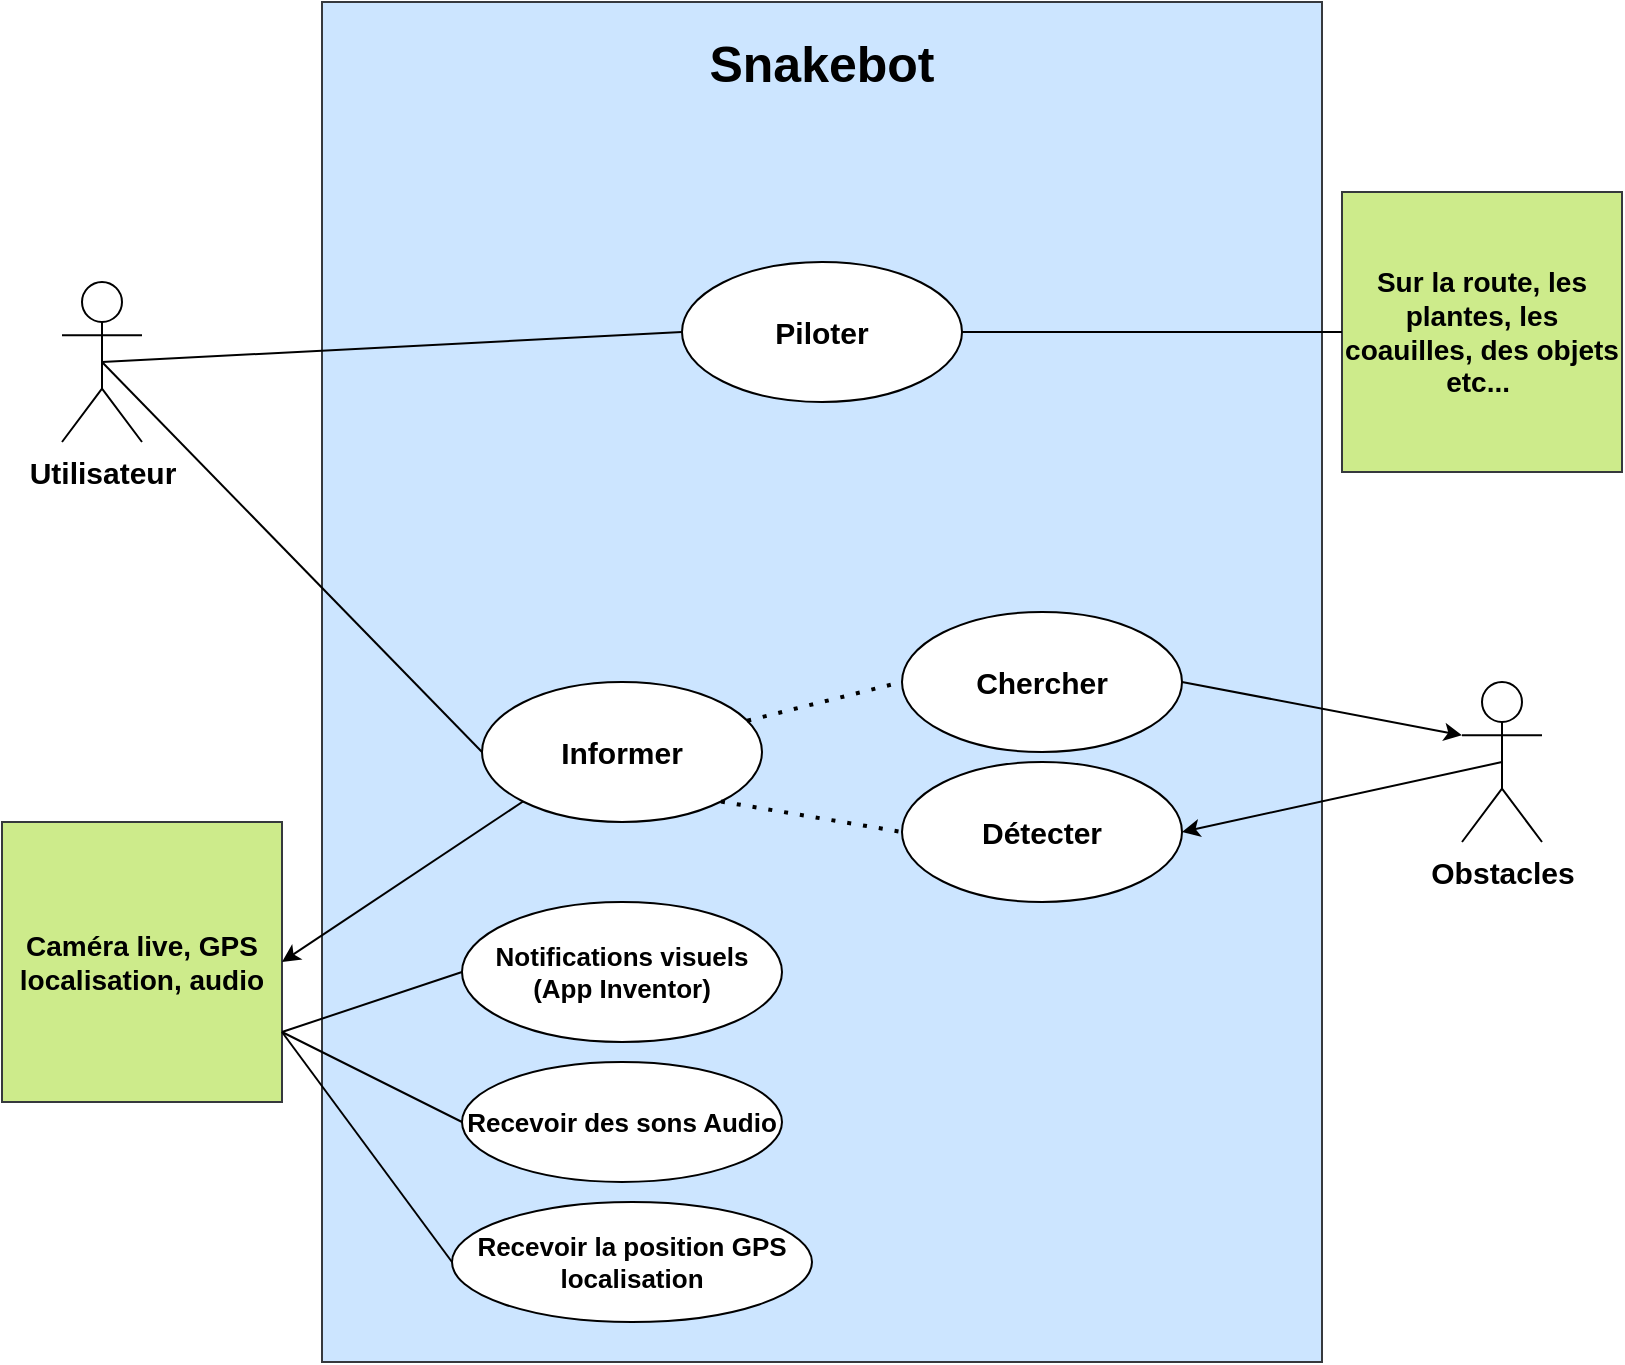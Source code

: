 <mxfile version="14.5.3" type="github"><diagram id="eMaG-l3BQiIPrPAUdZ6v" name="Page-1"><mxGraphModel dx="1422" dy="762" grid="1" gridSize="10" guides="1" tooltips="1" connect="1" arrows="1" fold="1" page="1" pageScale="1" pageWidth="850" pageHeight="1100" math="0" shadow="0"><root><mxCell id="0"/><mxCell id="1" parent="0"/><mxCell id="X6ToAusCGzRzCE37h3Vb-2" value="" style="rounded=0;whiteSpace=wrap;html=1;fillColor=#cce5ff;strokeColor=#36393d;" vertex="1" parent="1"><mxGeometry x="180" y="140" width="500" height="680" as="geometry"/></mxCell><mxCell id="X6ToAusCGzRzCE37h3Vb-3" value="&lt;b&gt;&lt;font style=&quot;font-size: 25px&quot;&gt;Snakebot&lt;/font&gt;&lt;/b&gt;" style="text;html=1;strokeColor=none;fillColor=none;align=center;verticalAlign=middle;whiteSpace=wrap;rounded=0;" vertex="1" parent="1"><mxGeometry x="380" y="160" width="100" height="20" as="geometry"/></mxCell><mxCell id="X6ToAusCGzRzCE37h3Vb-4" value="&lt;b&gt;&lt;font style=&quot;font-size: 15px&quot;&gt;Utilisateur&lt;/font&gt;&lt;/b&gt;" style="shape=umlActor;verticalLabelPosition=bottom;verticalAlign=top;html=1;outlineConnect=0;" vertex="1" parent="1"><mxGeometry x="50" y="280" width="40" height="80" as="geometry"/></mxCell><mxCell id="X6ToAusCGzRzCE37h3Vb-5" value="&lt;font style=&quot;font-size: 15px&quot;&gt;&lt;b&gt;Informer&lt;/b&gt;&lt;/font&gt;" style="ellipse;whiteSpace=wrap;html=1;" vertex="1" parent="1"><mxGeometry x="260" y="480" width="140" height="70" as="geometry"/></mxCell><mxCell id="X6ToAusCGzRzCE37h3Vb-6" value="" style="endArrow=none;html=1;entryX=0.5;entryY=0.5;entryDx=0;entryDy=0;entryPerimeter=0;exitX=0;exitY=0.5;exitDx=0;exitDy=0;" edge="1" parent="1" source="X6ToAusCGzRzCE37h3Vb-5" target="X6ToAusCGzRzCE37h3Vb-4"><mxGeometry width="50" height="50" relative="1" as="geometry"><mxPoint x="400" y="500" as="sourcePoint"/><mxPoint x="450" y="450" as="targetPoint"/></mxGeometry></mxCell><mxCell id="X6ToAusCGzRzCE37h3Vb-7" value="&lt;font style=&quot;font-size: 15px&quot;&gt;&lt;b&gt;Piloter&lt;/b&gt;&lt;/font&gt;" style="ellipse;whiteSpace=wrap;html=1;" vertex="1" parent="1"><mxGeometry x="360" y="270" width="140" height="70" as="geometry"/></mxCell><mxCell id="X6ToAusCGzRzCE37h3Vb-8" value="&lt;b&gt;&lt;font style=&quot;font-size: 14px&quot;&gt;Caméra live, GPS localisation, audio&lt;/font&gt;&lt;/b&gt;" style="whiteSpace=wrap;html=1;aspect=fixed;fillColor=#cdeb8b;strokeColor=#36393d;" vertex="1" parent="1"><mxGeometry x="20" y="550" width="140" height="140" as="geometry"/></mxCell><mxCell id="X6ToAusCGzRzCE37h3Vb-9" value="&lt;font style=&quot;font-size: 15px&quot;&gt;&lt;b&gt;Chercher&lt;/b&gt;&lt;/font&gt;" style="ellipse;whiteSpace=wrap;html=1;" vertex="1" parent="1"><mxGeometry x="470" y="445" width="140" height="70" as="geometry"/></mxCell><mxCell id="X6ToAusCGzRzCE37h3Vb-10" value="&lt;font style=&quot;font-size: 15px&quot;&gt;&lt;b&gt;Détecter&lt;/b&gt;&lt;/font&gt;" style="ellipse;whiteSpace=wrap;html=1;" vertex="1" parent="1"><mxGeometry x="470" y="520" width="140" height="70" as="geometry"/></mxCell><mxCell id="X6ToAusCGzRzCE37h3Vb-11" value="&lt;b&gt;&lt;font style=&quot;font-size: 15px&quot;&gt;Obstacles&lt;/font&gt;&lt;/b&gt;" style="shape=umlActor;verticalLabelPosition=bottom;verticalAlign=top;html=1;outlineConnect=0;" vertex="1" parent="1"><mxGeometry x="750" y="480" width="40" height="80" as="geometry"/></mxCell><mxCell id="X6ToAusCGzRzCE37h3Vb-14" value="" style="endArrow=classic;html=1;entryX=0;entryY=0.333;entryDx=0;entryDy=0;entryPerimeter=0;exitX=1;exitY=0.5;exitDx=0;exitDy=0;" edge="1" parent="1" source="X6ToAusCGzRzCE37h3Vb-9" target="X6ToAusCGzRzCE37h3Vb-11"><mxGeometry width="50" height="50" relative="1" as="geometry"><mxPoint x="400" y="490" as="sourcePoint"/><mxPoint x="450" y="440" as="targetPoint"/></mxGeometry></mxCell><mxCell id="X6ToAusCGzRzCE37h3Vb-15" value="" style="endArrow=classic;html=1;exitX=0.5;exitY=0.5;exitDx=0;exitDy=0;exitPerimeter=0;entryX=1;entryY=0.5;entryDx=0;entryDy=0;" edge="1" parent="1" source="X6ToAusCGzRzCE37h3Vb-11" target="X6ToAusCGzRzCE37h3Vb-10"><mxGeometry width="50" height="50" relative="1" as="geometry"><mxPoint x="400" y="490" as="sourcePoint"/><mxPoint x="450" y="440" as="targetPoint"/></mxGeometry></mxCell><mxCell id="X6ToAusCGzRzCE37h3Vb-16" value="" style="endArrow=classic;html=1;exitX=0;exitY=1;exitDx=0;exitDy=0;entryX=1;entryY=0.5;entryDx=0;entryDy=0;" edge="1" parent="1" source="X6ToAusCGzRzCE37h3Vb-5" target="X6ToAusCGzRzCE37h3Vb-8"><mxGeometry width="50" height="50" relative="1" as="geometry"><mxPoint x="400" y="490" as="sourcePoint"/><mxPoint x="450" y="440" as="targetPoint"/></mxGeometry></mxCell><mxCell id="X6ToAusCGzRzCE37h3Vb-17" value="" style="endArrow=none;dashed=1;html=1;dashPattern=1 3;strokeWidth=2;entryX=0;entryY=0.5;entryDx=0;entryDy=0;" edge="1" parent="1" source="X6ToAusCGzRzCE37h3Vb-5" target="X6ToAusCGzRzCE37h3Vb-9"><mxGeometry width="50" height="50" relative="1" as="geometry"><mxPoint x="400" y="490" as="sourcePoint"/><mxPoint x="450" y="440" as="targetPoint"/></mxGeometry></mxCell><mxCell id="X6ToAusCGzRzCE37h3Vb-18" value="" style="endArrow=none;dashed=1;html=1;dashPattern=1 3;strokeWidth=2;entryX=0;entryY=0.5;entryDx=0;entryDy=0;exitX=1;exitY=1;exitDx=0;exitDy=0;" edge="1" parent="1" source="X6ToAusCGzRzCE37h3Vb-5" target="X6ToAusCGzRzCE37h3Vb-10"><mxGeometry width="50" height="50" relative="1" as="geometry"><mxPoint x="400" y="490" as="sourcePoint"/><mxPoint x="450" y="440" as="targetPoint"/></mxGeometry></mxCell><mxCell id="X6ToAusCGzRzCE37h3Vb-19" value="&lt;font style=&quot;font-size: 13px&quot;&gt;&lt;b&gt;Notifications visuels &lt;br&gt;(App Inventor)&lt;/b&gt;&lt;/font&gt;" style="ellipse;whiteSpace=wrap;html=1;" vertex="1" parent="1"><mxGeometry x="250" y="590" width="160" height="70" as="geometry"/></mxCell><mxCell id="X6ToAusCGzRzCE37h3Vb-20" value="&lt;font style=&quot;font-size: 13px&quot;&gt;&lt;b&gt;Recevoir des sons Audio&lt;br&gt;&lt;/b&gt;&lt;/font&gt;" style="ellipse;whiteSpace=wrap;html=1;" vertex="1" parent="1"><mxGeometry x="250" y="670" width="160" height="60" as="geometry"/></mxCell><mxCell id="X6ToAusCGzRzCE37h3Vb-21" value="" style="endArrow=none;html=1;entryX=1;entryY=0.75;entryDx=0;entryDy=0;exitX=0;exitY=0.5;exitDx=0;exitDy=0;" edge="1" parent="1" source="X6ToAusCGzRzCE37h3Vb-19" target="X6ToAusCGzRzCE37h3Vb-8"><mxGeometry width="50" height="50" relative="1" as="geometry"><mxPoint x="400" y="490" as="sourcePoint"/><mxPoint x="450" y="440" as="targetPoint"/></mxGeometry></mxCell><mxCell id="X6ToAusCGzRzCE37h3Vb-22" value="" style="endArrow=none;html=1;entryX=1;entryY=0.75;entryDx=0;entryDy=0;exitX=0;exitY=0.5;exitDx=0;exitDy=0;" edge="1" parent="1" source="X6ToAusCGzRzCE37h3Vb-20" target="X6ToAusCGzRzCE37h3Vb-8"><mxGeometry width="50" height="50" relative="1" as="geometry"><mxPoint x="400" y="490" as="sourcePoint"/><mxPoint x="450" y="440" as="targetPoint"/></mxGeometry></mxCell><mxCell id="X6ToAusCGzRzCE37h3Vb-23" value="&lt;b&gt;&lt;font style=&quot;font-size: 14px&quot;&gt;Sur la route, les plantes, les coauilles, des objets etc...&amp;nbsp;&lt;/font&gt;&lt;/b&gt;" style="whiteSpace=wrap;html=1;aspect=fixed;fillColor=#cdeb8b;strokeColor=#36393d;" vertex="1" parent="1"><mxGeometry x="690" y="235" width="140" height="140" as="geometry"/></mxCell><mxCell id="X6ToAusCGzRzCE37h3Vb-24" value="" style="endArrow=none;html=1;entryX=0;entryY=0.5;entryDx=0;entryDy=0;exitX=0.5;exitY=0.5;exitDx=0;exitDy=0;exitPerimeter=0;" edge="1" parent="1" source="X6ToAusCGzRzCE37h3Vb-4" target="X6ToAusCGzRzCE37h3Vb-7"><mxGeometry width="50" height="50" relative="1" as="geometry"><mxPoint x="400" y="490" as="sourcePoint"/><mxPoint x="450" y="440" as="targetPoint"/></mxGeometry></mxCell><mxCell id="X6ToAusCGzRzCE37h3Vb-25" value="" style="endArrow=none;html=1;entryX=1;entryY=0.5;entryDx=0;entryDy=0;exitX=0;exitY=0.5;exitDx=0;exitDy=0;" edge="1" parent="1" source="X6ToAusCGzRzCE37h3Vb-23" target="X6ToAusCGzRzCE37h3Vb-7"><mxGeometry width="50" height="50" relative="1" as="geometry"><mxPoint x="400" y="480" as="sourcePoint"/><mxPoint x="450" y="430" as="targetPoint"/></mxGeometry></mxCell><mxCell id="X6ToAusCGzRzCE37h3Vb-26" value="&lt;font style=&quot;font-size: 13px&quot;&gt;&lt;b&gt;Recevoir la position GPS localisation&lt;br&gt;&lt;/b&gt;&lt;/font&gt;" style="ellipse;whiteSpace=wrap;html=1;" vertex="1" parent="1"><mxGeometry x="245" y="740" width="180" height="60" as="geometry"/></mxCell><mxCell id="X6ToAusCGzRzCE37h3Vb-27" value="" style="endArrow=none;html=1;entryX=0;entryY=0.5;entryDx=0;entryDy=0;exitX=1;exitY=0.75;exitDx=0;exitDy=0;" edge="1" parent="1" source="X6ToAusCGzRzCE37h3Vb-8" target="X6ToAusCGzRzCE37h3Vb-26"><mxGeometry width="50" height="50" relative="1" as="geometry"><mxPoint x="160" y="660" as="sourcePoint"/><mxPoint x="450" y="420" as="targetPoint"/></mxGeometry></mxCell></root></mxGraphModel></diagram></mxfile>